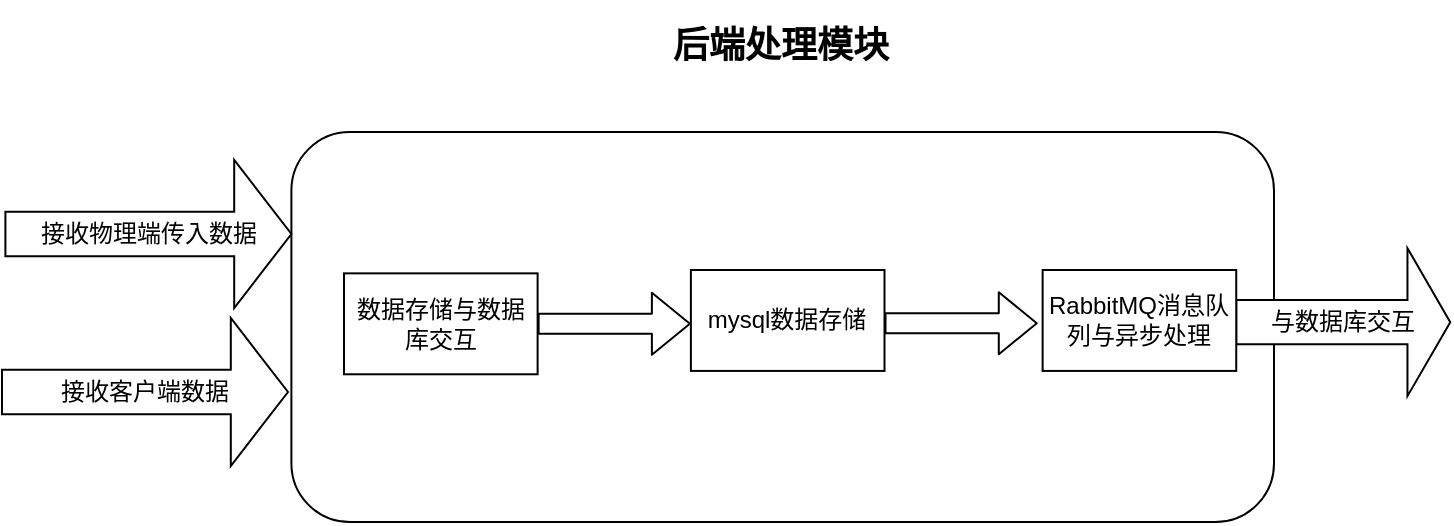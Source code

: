 <mxfile>
    <diagram id="PVITWWYAqbWCId8xJ8cD" name="第 1 页">
        <mxGraphModel dx="1212" dy="513" grid="0" gridSize="10" guides="1" tooltips="1" connect="1" arrows="1" fold="1" page="1" pageScale="1" pageWidth="827" pageHeight="1169" math="0" shadow="0">
            <root>
                <mxCell id="0"/>
                <mxCell id="1" parent="0"/>
                <mxCell id="2" value="" style="rounded=1;whiteSpace=wrap;html=1;fillColor=default;" parent="1" vertex="1">
                    <mxGeometry x="194.7" y="293" width="491.3" height="195" as="geometry"/>
                </mxCell>
                <mxCell id="10" value="接收物理端传入数据" style="shape=singleArrow;whiteSpace=wrap;html=1;" parent="1" vertex="1">
                    <mxGeometry x="51.7" y="307" width="143" height="74" as="geometry"/>
                </mxCell>
                <mxCell id="11" value="&lt;font style=&quot;font-size: 18px;&quot;&gt;&lt;b&gt;后端处理模块&lt;/b&gt;&lt;/font&gt;" style="text;strokeColor=none;align=center;fillColor=none;html=1;verticalAlign=middle;whiteSpace=wrap;rounded=0;" parent="1" vertex="1">
                    <mxGeometry x="383.332" y="227.455" width="112.621" height="45.409" as="geometry"/>
                </mxCell>
                <mxCell id="14" value="与数据库交互" style="shape=singleArrow;whiteSpace=wrap;html=1;" vertex="1" parent="1">
                    <mxGeometry x="667.12" y="351.07" width="107.01" height="74" as="geometry"/>
                </mxCell>
                <mxCell id="26" value="接收客户端数据" style="shape=singleArrow;whiteSpace=wrap;html=1;" vertex="1" parent="1">
                    <mxGeometry x="50" y="386" width="143" height="74" as="geometry"/>
                </mxCell>
                <mxCell id="30" value="" style="group" vertex="1" connectable="0" parent="1">
                    <mxGeometry x="221" y="362" width="446.12" height="52.14" as="geometry"/>
                </mxCell>
                <mxCell id="22" value="" style="edgeStyle=none;shape=flexArrow;html=1;" edge="1" parent="30" source="23">
                    <mxGeometry relative="1" as="geometry">
                        <mxPoint x="173.446" y="26.911" as="targetPoint"/>
                    </mxGeometry>
                </mxCell>
                <mxCell id="23" value="数据存储与数据库交互" style="rounded=0;whiteSpace=wrap;html=1;" vertex="1" parent="30">
                    <mxGeometry y="1.682" width="96.807" height="50.458" as="geometry"/>
                </mxCell>
                <mxCell id="24" value="mysql数据存储" style="rounded=0;whiteSpace=wrap;html=1;" vertex="1" parent="30">
                    <mxGeometry x="173.446" width="96.807" height="50.458" as="geometry"/>
                </mxCell>
                <mxCell id="25" value="RabbitMQ消息队列与异步处理" style="rounded=0;whiteSpace=wrap;html=1;" vertex="1" parent="30">
                    <mxGeometry x="349.313" width="96.807" height="50.458" as="geometry"/>
                </mxCell>
                <mxCell id="27" value="" style="edgeStyle=none;shape=flexArrow;html=1;" edge="1" parent="30">
                    <mxGeometry relative="1" as="geometry">
                        <mxPoint x="346.893" y="26.608" as="targetPoint"/>
                        <mxPoint x="270.254" y="26.608" as="sourcePoint"/>
                    </mxGeometry>
                </mxCell>
            </root>
        </mxGraphModel>
    </diagram>
</mxfile>